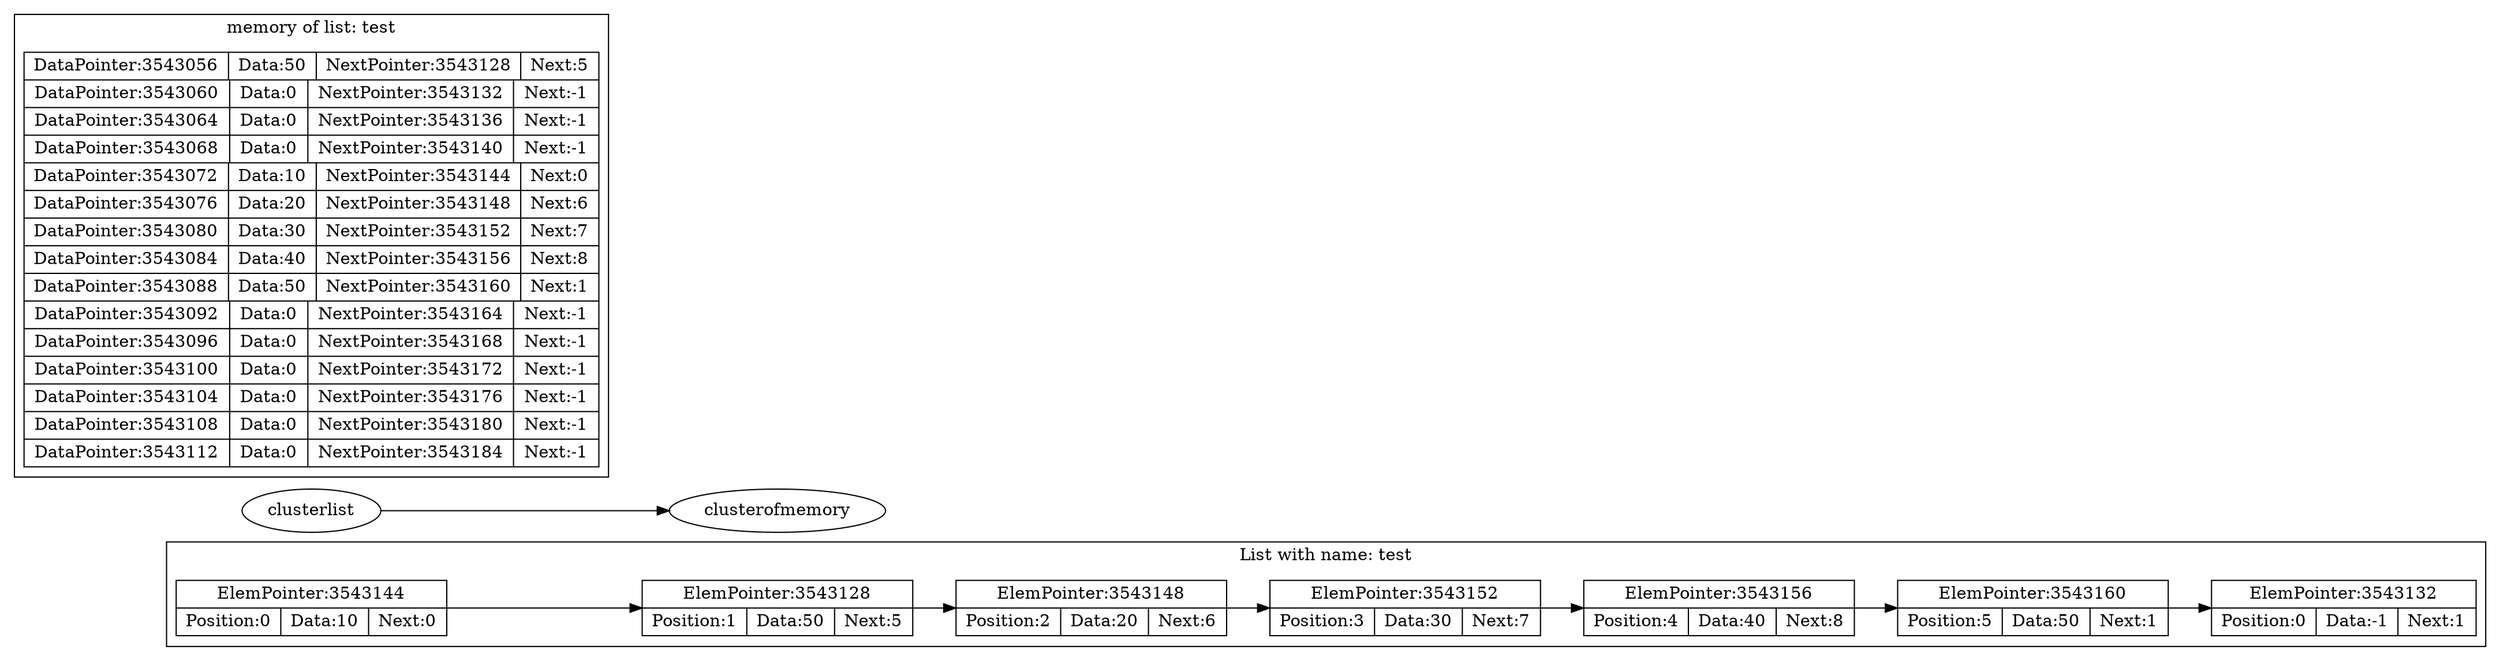 digraph G{
rankdir=LR;
subgraph clusterlist {
0 [shape=record, label="ElemPointer:
3543144 | {Position
:0 | Data:
10 | Next:
0}"];
1 [shape=record, label="ElemPointer:
3543128 | {Position
:50 | Data:
5 | Next:
0}"];
0->1
1 [shape=record, label="ElemPointer:
3543128 | {Position
:1 | Data:
50 | Next:
5}"];
2 [shape=record, label="ElemPointer:
3543148 | {Position
:20 | Data:
6 | Next:
5}"];
1->2
2 [shape=record, label="ElemPointer:
3543148 | {Position
:2 | Data:
20 | Next:
6}"];
3 [shape=record, label="ElemPointer:
3543152 | {Position
:30 | Data:
7 | Next:
6}"];
2->3
3 [shape=record, label="ElemPointer:
3543152 | {Position
:3 | Data:
30 | Next:
7}"];
4 [shape=record, label="ElemPointer:
3543156 | {Position
:40 | Data:
8 | Next:
7}"];
3->4
4 [shape=record, label="ElemPointer:
3543156 | {Position
:4 | Data:
40 | Next:
8}"];
5 [shape=record, label="ElemPointer:
3543160 | {Position
:50 | Data:
1 | Next:
8}"];
4->5
5 [shape=record, label="ElemPointer:
3543160 | {Position
:5 | Data:
50 | Next:
1}"];
6 [shape=record, label="ElemPointer:
3543132 | {Position
:0 | Data:
-1 | Next:
1}"];
5->6
label = "List with name: test"}
clusterlist->clusterofmemory
subgraph clusterofmemory {
data [shape=record, label="{DataPointer:
3543056 | Data:
50 | NextPointer:
3543128 | Next:
5}| {DataPointer:
3543060 | Data:
0 | NextPointer:
3543132 | Next:
-1}| {DataPointer:
3543064 | Data:
0 | NextPointer:
3543136 | Next:
-1}| {DataPointer:
3543068 | Data:
0 | NextPointer:
3543140 | Next:
-1}| {DataPointer:
3543072 | Data:
10 | NextPointer:
3543144 | Next:
0}| {DataPointer:
3543076 | Data:
20 | NextPointer:
3543148 | Next:
6}| {DataPointer:
3543080 | Data:
30 | NextPointer:
3543152 | Next:
7}| {DataPointer:
3543084 | Data:
40 | NextPointer:
3543156 | Next:
8}| {DataPointer:
3543088 | Data:
50 | NextPointer:
3543160 | Next:
1}| {DataPointer:
3543092 | Data:
0 | NextPointer:
3543164 | Next:
-1}| {DataPointer:
3543096 | Data:
0 | NextPointer:
3543168 | Next:
-1}| {DataPointer:
3543100 | Data:
0 | NextPointer:
3543172 | Next:
-1}| {DataPointer:
3543104 | Data:
0 | NextPointer:
3543176 | Next:
-1}| {DataPointer:
3543108 | Data:
0 | NextPointer:
3543180 | Next:
-1}| {DataPointer:
3543112 | Data:
0 | NextPointer:
3543184 | Next:
-1}"];
label = "memory of list: test"}
}

